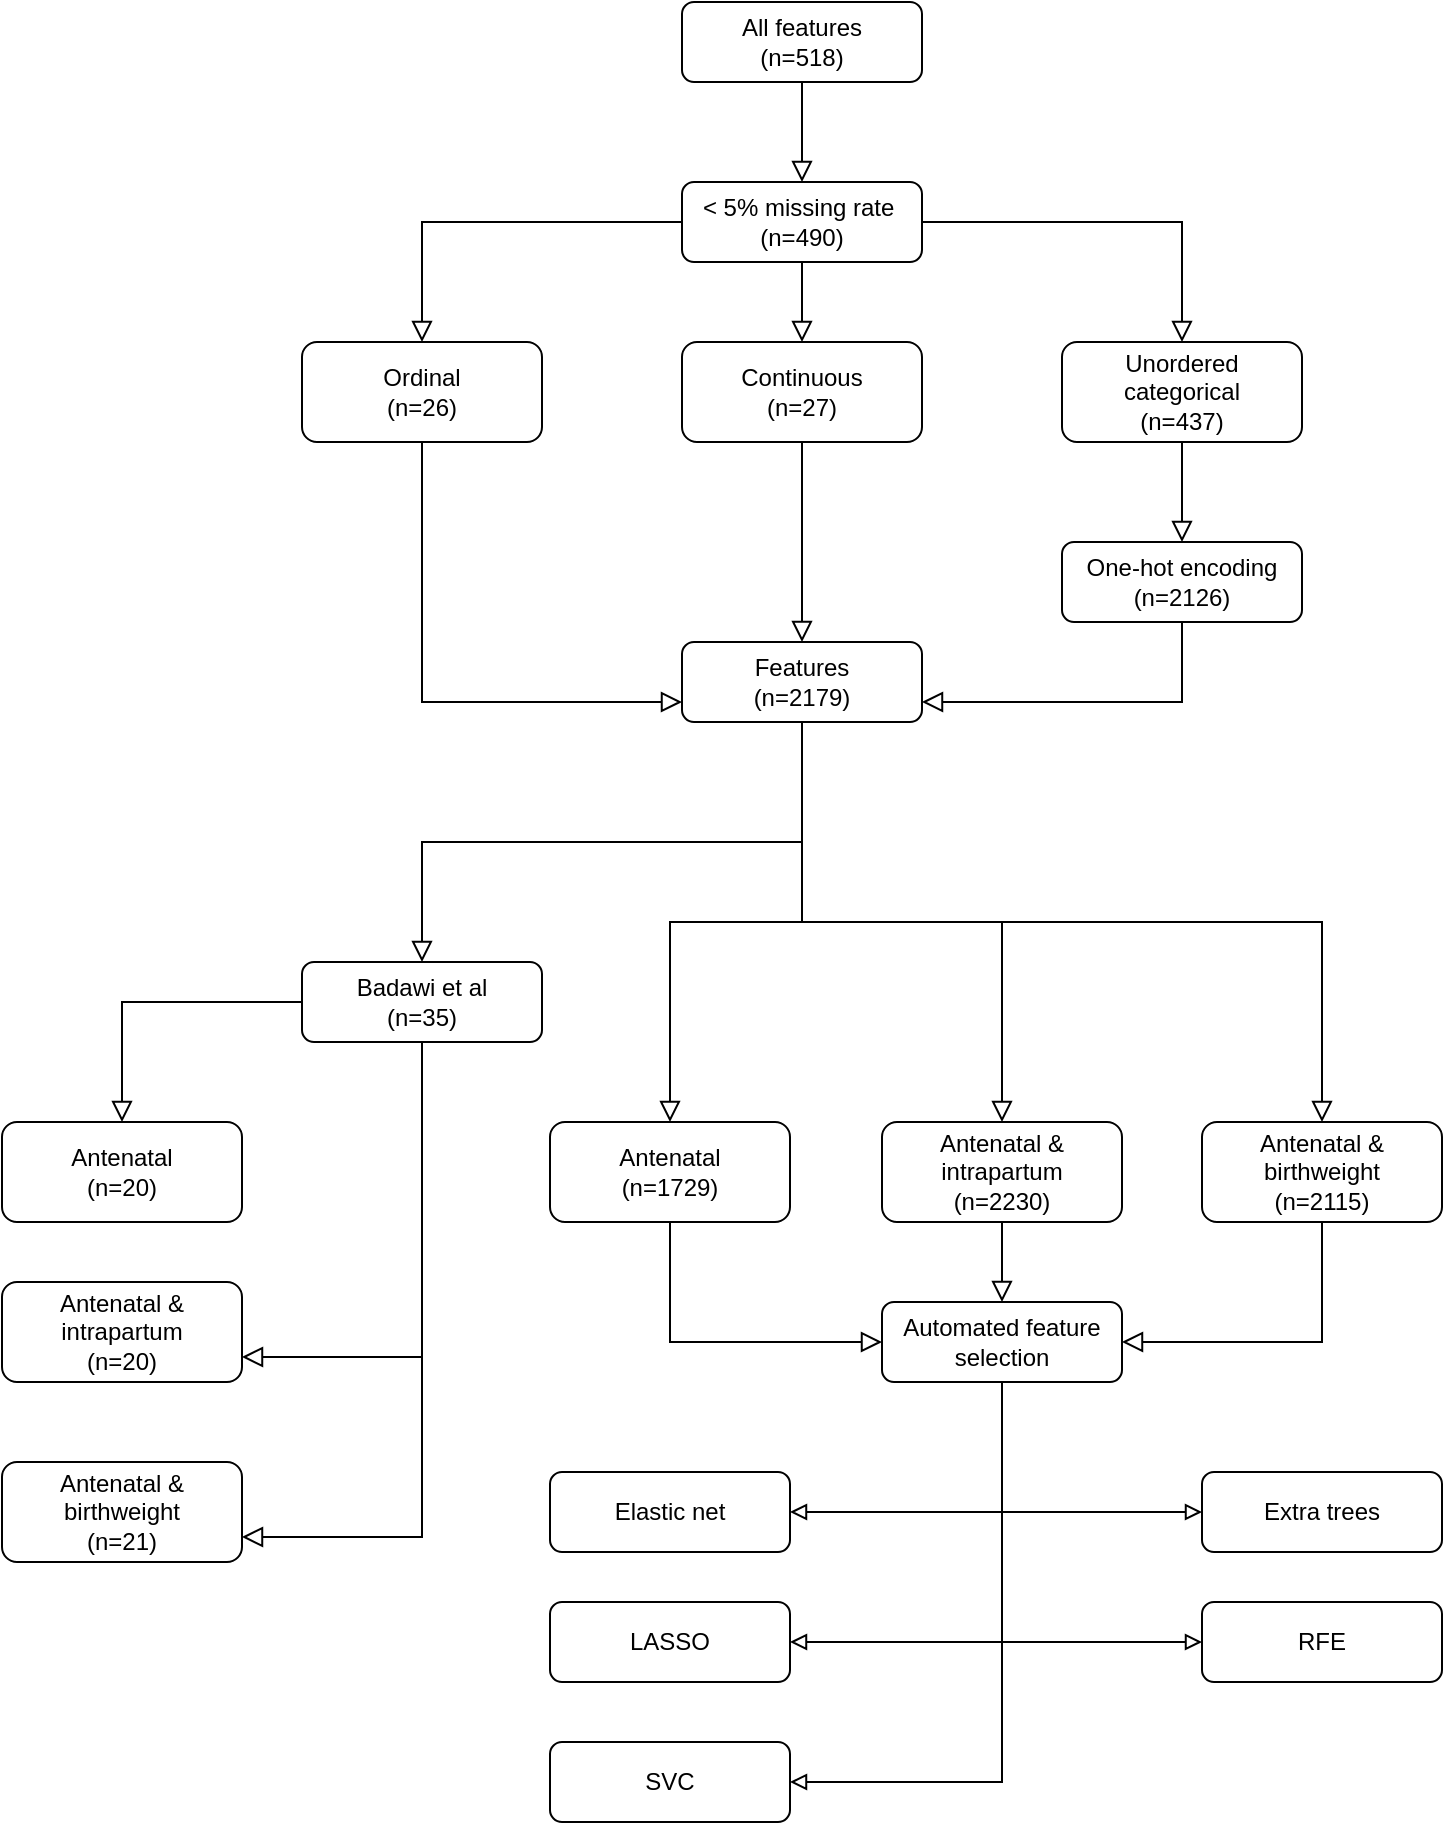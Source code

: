 <mxfile version="14.1.8" type="device"><diagram id="C5RBs43oDa-KdzZeNtuy" name="Page-1"><mxGraphModel dx="946" dy="680" grid="1" gridSize="10" guides="1" tooltips="1" connect="1" arrows="1" fold="1" page="1" pageScale="1" pageWidth="827" pageHeight="1169" math="0" shadow="0"><root><mxCell id="WIyWlLk6GJQsqaUBKTNV-0"/><mxCell id="WIyWlLk6GJQsqaUBKTNV-1" parent="WIyWlLk6GJQsqaUBKTNV-0"/><mxCell id="-1Xq6Z4K_4RbLBfClox5-34" style="edgeStyle=orthogonalEdgeStyle;rounded=0;orthogonalLoop=1;jettySize=auto;html=1;exitX=0.5;exitY=1;exitDx=0;exitDy=0;entryX=0;entryY=0.75;entryDx=0;entryDy=0;endArrow=block;endFill=0;endSize=8;" parent="WIyWlLk6GJQsqaUBKTNV-1" source="-1Xq6Z4K_4RbLBfClox5-8" target="-1Xq6Z4K_4RbLBfClox5-30" edge="1"><mxGeometry relative="1" as="geometry"/></mxCell><mxCell id="-1Xq6Z4K_4RbLBfClox5-8" value="Ordinal&lt;br&gt;(n=26)" style="rounded=1;whiteSpace=wrap;html=1;fontSize=12;glass=0;strokeWidth=1;shadow=0;" parent="WIyWlLk6GJQsqaUBKTNV-1" vertex="1"><mxGeometry x="230" y="170" width="120" height="50" as="geometry"/></mxCell><mxCell id="-1Xq6Z4K_4RbLBfClox5-9" value="Unordered categorical&lt;br&gt;(n=437)" style="rounded=1;whiteSpace=wrap;html=1;fontSize=12;glass=0;strokeWidth=1;shadow=0;" parent="WIyWlLk6GJQsqaUBKTNV-1" vertex="1"><mxGeometry x="610" y="170" width="120" height="50" as="geometry"/></mxCell><mxCell id="-1Xq6Z4K_4RbLBfClox5-10" style="edgeStyle=orthogonalEdgeStyle;rounded=0;orthogonalLoop=1;jettySize=auto;html=1;exitX=0;exitY=0.5;exitDx=0;exitDy=0;endArrow=block;endFill=0;endSize=8;" parent="WIyWlLk6GJQsqaUBKTNV-1" source="-1Xq6Z4K_4RbLBfClox5-12" target="-1Xq6Z4K_4RbLBfClox5-8" edge="1"><mxGeometry relative="1" as="geometry"><mxPoint x="350" y="110" as="sourcePoint"/></mxGeometry></mxCell><mxCell id="-1Xq6Z4K_4RbLBfClox5-11" style="edgeStyle=orthogonalEdgeStyle;rounded=0;orthogonalLoop=1;jettySize=auto;html=1;exitX=1;exitY=0.5;exitDx=0;exitDy=0;entryX=0.5;entryY=0;entryDx=0;entryDy=0;endArrow=block;endFill=0;endSize=8;" parent="WIyWlLk6GJQsqaUBKTNV-1" source="-1Xq6Z4K_4RbLBfClox5-12" target="-1Xq6Z4K_4RbLBfClox5-9" edge="1"><mxGeometry relative="1" as="geometry"><mxPoint x="610" y="110" as="sourcePoint"/></mxGeometry></mxCell><mxCell id="-1Xq6Z4K_4RbLBfClox5-27" value="" style="edgeStyle=orthogonalEdgeStyle;rounded=0;orthogonalLoop=1;jettySize=auto;html=1;endArrow=block;endFill=0;endSize=8;" parent="WIyWlLk6GJQsqaUBKTNV-1" source="-1Xq6Z4K_4RbLBfClox5-12" target="-1Xq6Z4K_4RbLBfClox5-26" edge="1"><mxGeometry relative="1" as="geometry"/></mxCell><mxCell id="-1Xq6Z4K_4RbLBfClox5-12" value="&amp;lt; 5% missing rate&amp;nbsp; (n=490)" style="rounded=1;whiteSpace=wrap;html=1;fontSize=12;glass=0;strokeWidth=1;shadow=0;" parent="WIyWlLk6GJQsqaUBKTNV-1" vertex="1"><mxGeometry x="420" y="90" width="120" height="40" as="geometry"/></mxCell><mxCell id="-1Xq6Z4K_4RbLBfClox5-20" value="" style="rounded=0;html=1;jettySize=auto;orthogonalLoop=1;fontSize=11;endArrow=block;endFill=0;endSize=8;strokeWidth=1;shadow=0;labelBackgroundColor=none;edgeStyle=orthogonalEdgeStyle;" parent="WIyWlLk6GJQsqaUBKTNV-1" edge="1"><mxGeometry relative="1" as="geometry"><mxPoint x="670" y="270" as="targetPoint"/><mxPoint x="670" y="220" as="sourcePoint"/></mxGeometry></mxCell><mxCell id="-1Xq6Z4K_4RbLBfClox5-33" style="edgeStyle=orthogonalEdgeStyle;rounded=0;orthogonalLoop=1;jettySize=auto;html=1;exitX=0.5;exitY=1;exitDx=0;exitDy=0;entryX=1;entryY=0.75;entryDx=0;entryDy=0;endArrow=block;endFill=0;endSize=8;" parent="WIyWlLk6GJQsqaUBKTNV-1" source="-1Xq6Z4K_4RbLBfClox5-25" target="-1Xq6Z4K_4RbLBfClox5-30" edge="1"><mxGeometry relative="1" as="geometry"/></mxCell><mxCell id="-1Xq6Z4K_4RbLBfClox5-25" value="One-hot encoding&lt;br&gt;(n=2126)" style="rounded=1;whiteSpace=wrap;html=1;fontSize=12;glass=0;strokeWidth=1;shadow=0;" parent="WIyWlLk6GJQsqaUBKTNV-1" vertex="1"><mxGeometry x="610" y="270" width="120" height="40" as="geometry"/></mxCell><mxCell id="-1Xq6Z4K_4RbLBfClox5-31" value="" style="edgeStyle=orthogonalEdgeStyle;rounded=0;orthogonalLoop=1;jettySize=auto;html=1;endArrow=block;endFill=0;endSize=8;" parent="WIyWlLk6GJQsqaUBKTNV-1" source="-1Xq6Z4K_4RbLBfClox5-26" target="-1Xq6Z4K_4RbLBfClox5-30" edge="1"><mxGeometry relative="1" as="geometry"/></mxCell><mxCell id="-1Xq6Z4K_4RbLBfClox5-26" value="Continuous&lt;br&gt;(n=27)" style="rounded=1;whiteSpace=wrap;html=1;fontSize=12;glass=0;strokeWidth=1;shadow=0;" parent="WIyWlLk6GJQsqaUBKTNV-1" vertex="1"><mxGeometry x="420" y="170" width="120" height="50" as="geometry"/></mxCell><mxCell id="-1Xq6Z4K_4RbLBfClox5-29" value="" style="edgeStyle=orthogonalEdgeStyle;rounded=0;orthogonalLoop=1;jettySize=auto;html=1;endArrow=block;endFill=0;endSize=8;" parent="WIyWlLk6GJQsqaUBKTNV-1" source="-1Xq6Z4K_4RbLBfClox5-28" target="-1Xq6Z4K_4RbLBfClox5-12" edge="1"><mxGeometry relative="1" as="geometry"/></mxCell><mxCell id="-1Xq6Z4K_4RbLBfClox5-28" value="All features&lt;br&gt;(n=518)" style="rounded=1;whiteSpace=wrap;html=1;fontSize=12;glass=0;strokeWidth=1;shadow=0;" parent="WIyWlLk6GJQsqaUBKTNV-1" vertex="1"><mxGeometry x="420" width="120" height="40" as="geometry"/></mxCell><mxCell id="-1Xq6Z4K_4RbLBfClox5-37" style="edgeStyle=orthogonalEdgeStyle;rounded=0;orthogonalLoop=1;jettySize=auto;html=1;exitX=0.5;exitY=1;exitDx=0;exitDy=0;entryX=0.5;entryY=0;entryDx=0;entryDy=0;endArrow=block;endFill=0;endSize=8;" parent="WIyWlLk6GJQsqaUBKTNV-1" source="-1Xq6Z4K_4RbLBfClox5-30" target="-1Xq6Z4K_4RbLBfClox5-35" edge="1"><mxGeometry relative="1" as="geometry"/></mxCell><mxCell id="-1Xq6Z4K_4RbLBfClox5-68" style="edgeStyle=orthogonalEdgeStyle;rounded=0;orthogonalLoop=1;jettySize=auto;html=1;exitX=0.5;exitY=1;exitDx=0;exitDy=0;entryX=0.5;entryY=0;entryDx=0;entryDy=0;endArrow=block;endFill=0;endSize=8;" parent="WIyWlLk6GJQsqaUBKTNV-1" source="-1Xq6Z4K_4RbLBfClox5-30" target="-1Xq6Z4K_4RbLBfClox5-62" edge="1"><mxGeometry relative="1" as="geometry"/></mxCell><mxCell id="-1Xq6Z4K_4RbLBfClox5-69" style="edgeStyle=orthogonalEdgeStyle;rounded=0;orthogonalLoop=1;jettySize=auto;html=1;exitX=0.5;exitY=1;exitDx=0;exitDy=0;entryX=0.5;entryY=0;entryDx=0;entryDy=0;endArrow=block;endFill=0;endSize=8;" parent="WIyWlLk6GJQsqaUBKTNV-1" source="-1Xq6Z4K_4RbLBfClox5-30" target="-1Xq6Z4K_4RbLBfClox5-64" edge="1"><mxGeometry relative="1" as="geometry"/></mxCell><mxCell id="-1Xq6Z4K_4RbLBfClox5-70" style="edgeStyle=orthogonalEdgeStyle;rounded=0;orthogonalLoop=1;jettySize=auto;html=1;exitX=0.5;exitY=1;exitDx=0;exitDy=0;entryX=0.5;entryY=0;entryDx=0;entryDy=0;endArrow=block;endFill=0;endSize=8;" parent="WIyWlLk6GJQsqaUBKTNV-1" source="-1Xq6Z4K_4RbLBfClox5-30" target="-1Xq6Z4K_4RbLBfClox5-65" edge="1"><mxGeometry relative="1" as="geometry"/></mxCell><mxCell id="-1Xq6Z4K_4RbLBfClox5-30" value="Features&lt;br&gt;(n=2179)" style="rounded=1;whiteSpace=wrap;html=1;fontSize=12;glass=0;strokeWidth=1;shadow=0;" parent="WIyWlLk6GJQsqaUBKTNV-1" vertex="1"><mxGeometry x="420" y="320" width="120" height="40" as="geometry"/></mxCell><mxCell id="-1Xq6Z4K_4RbLBfClox5-50" style="edgeStyle=orthogonalEdgeStyle;rounded=0;orthogonalLoop=1;jettySize=auto;html=1;exitX=0;exitY=0.5;exitDx=0;exitDy=0;entryX=0.5;entryY=0;entryDx=0;entryDy=0;endArrow=block;endFill=0;endSize=8;" parent="WIyWlLk6GJQsqaUBKTNV-1" source="-1Xq6Z4K_4RbLBfClox5-35" target="-1Xq6Z4K_4RbLBfClox5-40" edge="1"><mxGeometry relative="1" as="geometry"/></mxCell><mxCell id="-1Xq6Z4K_4RbLBfClox5-51" style="edgeStyle=orthogonalEdgeStyle;rounded=0;orthogonalLoop=1;jettySize=auto;html=1;exitX=0.5;exitY=1;exitDx=0;exitDy=0;entryX=1;entryY=0.75;entryDx=0;entryDy=0;endArrow=block;endFill=0;endSize=8;" parent="WIyWlLk6GJQsqaUBKTNV-1" source="-1Xq6Z4K_4RbLBfClox5-35" target="-1Xq6Z4K_4RbLBfClox5-44" edge="1"><mxGeometry relative="1" as="geometry"/></mxCell><mxCell id="-1Xq6Z4K_4RbLBfClox5-52" style="edgeStyle=orthogonalEdgeStyle;rounded=0;orthogonalLoop=1;jettySize=auto;html=1;exitX=0.5;exitY=1;exitDx=0;exitDy=0;entryX=1;entryY=0.75;entryDx=0;entryDy=0;endArrow=block;endFill=0;endSize=8;" parent="WIyWlLk6GJQsqaUBKTNV-1" source="-1Xq6Z4K_4RbLBfClox5-35" target="-1Xq6Z4K_4RbLBfClox5-47" edge="1"><mxGeometry relative="1" as="geometry"/></mxCell><mxCell id="-1Xq6Z4K_4RbLBfClox5-35" value="Badawi et al&lt;br&gt;(n=35)" style="rounded=1;whiteSpace=wrap;html=1;fontSize=12;glass=0;strokeWidth=1;shadow=0;" parent="WIyWlLk6GJQsqaUBKTNV-1" vertex="1"><mxGeometry x="230" y="480" width="120" height="40" as="geometry"/></mxCell><mxCell id="-1Xq6Z4K_4RbLBfClox5-40" value="Antenatal&lt;br&gt;(n=20)" style="rounded=1;whiteSpace=wrap;html=1;fontSize=12;glass=0;strokeWidth=1;shadow=0;" parent="WIyWlLk6GJQsqaUBKTNV-1" vertex="1"><mxGeometry x="80" y="560" width="120" height="50" as="geometry"/></mxCell><mxCell id="-1Xq6Z4K_4RbLBfClox5-44" value="Antenatal &amp;amp; intrapartum&lt;br&gt;(n=20)" style="rounded=1;whiteSpace=wrap;html=1;fontSize=12;glass=0;strokeWidth=1;shadow=0;" parent="WIyWlLk6GJQsqaUBKTNV-1" vertex="1"><mxGeometry x="80" y="640" width="120" height="50" as="geometry"/></mxCell><mxCell id="-1Xq6Z4K_4RbLBfClox5-47" value="Antenatal &amp;amp; birthweight&lt;br&gt;(n=21)" style="rounded=1;whiteSpace=wrap;html=1;fontSize=12;glass=0;strokeWidth=1;shadow=0;" parent="WIyWlLk6GJQsqaUBKTNV-1" vertex="1"><mxGeometry x="80" y="730" width="120" height="50" as="geometry"/></mxCell><mxCell id="-1Xq6Z4K_4RbLBfClox5-83" style="edgeStyle=orthogonalEdgeStyle;rounded=0;orthogonalLoop=1;jettySize=auto;html=1;exitX=0.5;exitY=1;exitDx=0;exitDy=0;entryX=0;entryY=0.5;entryDx=0;entryDy=0;endArrow=block;endFill=0;endSize=8;" parent="WIyWlLk6GJQsqaUBKTNV-1" source="-1Xq6Z4K_4RbLBfClox5-62" target="-1Xq6Z4K_4RbLBfClox5-73" edge="1"><mxGeometry relative="1" as="geometry"/></mxCell><mxCell id="-1Xq6Z4K_4RbLBfClox5-62" value="Antenatal&lt;br&gt;(n=1729)" style="rounded=1;whiteSpace=wrap;html=1;fontSize=12;glass=0;strokeWidth=1;shadow=0;" parent="WIyWlLk6GJQsqaUBKTNV-1" vertex="1"><mxGeometry x="354" y="560" width="120" height="50" as="geometry"/></mxCell><mxCell id="-1Xq6Z4K_4RbLBfClox5-78" style="edgeStyle=orthogonalEdgeStyle;rounded=0;orthogonalLoop=1;jettySize=auto;html=1;exitX=0.5;exitY=1;exitDx=0;exitDy=0;entryX=0.5;entryY=0;entryDx=0;entryDy=0;endArrow=block;endFill=0;endSize=8;" parent="WIyWlLk6GJQsqaUBKTNV-1" source="-1Xq6Z4K_4RbLBfClox5-64" target="-1Xq6Z4K_4RbLBfClox5-73" edge="1"><mxGeometry relative="1" as="geometry"/></mxCell><mxCell id="-1Xq6Z4K_4RbLBfClox5-64" value="Antenatal &amp;amp; intrapartum&lt;br&gt;(n=2230)" style="rounded=1;whiteSpace=wrap;html=1;fontSize=12;glass=0;strokeWidth=1;shadow=0;" parent="WIyWlLk6GJQsqaUBKTNV-1" vertex="1"><mxGeometry x="520" y="560" width="120" height="50" as="geometry"/></mxCell><mxCell id="-1Xq6Z4K_4RbLBfClox5-84" style="edgeStyle=orthogonalEdgeStyle;rounded=0;orthogonalLoop=1;jettySize=auto;html=1;exitX=0.5;exitY=1;exitDx=0;exitDy=0;entryX=1;entryY=0.5;entryDx=0;entryDy=0;endArrow=block;endFill=0;endSize=8;" parent="WIyWlLk6GJQsqaUBKTNV-1" source="-1Xq6Z4K_4RbLBfClox5-65" target="-1Xq6Z4K_4RbLBfClox5-73" edge="1"><mxGeometry relative="1" as="geometry"/></mxCell><mxCell id="-1Xq6Z4K_4RbLBfClox5-65" value="Antenatal &amp;amp; birthweight&lt;br&gt;(n=2115)" style="rounded=1;whiteSpace=wrap;html=1;fontSize=12;glass=0;strokeWidth=1;shadow=0;" parent="WIyWlLk6GJQsqaUBKTNV-1" vertex="1"><mxGeometry x="680" y="560" width="120" height="50" as="geometry"/></mxCell><mxCell id="MCERDPv9MxpLutVqs09R-1" style="edgeStyle=orthogonalEdgeStyle;rounded=0;orthogonalLoop=1;jettySize=auto;html=1;exitX=0.5;exitY=1;exitDx=0;exitDy=0;entryX=1;entryY=0.5;entryDx=0;entryDy=0;endArrow=block;endFill=0;" parent="WIyWlLk6GJQsqaUBKTNV-1" source="-1Xq6Z4K_4RbLBfClox5-73" target="MCERDPv9MxpLutVqs09R-0" edge="1"><mxGeometry relative="1" as="geometry"/></mxCell><mxCell id="MCERDPv9MxpLutVqs09R-4" style="edgeStyle=orthogonalEdgeStyle;rounded=0;orthogonalLoop=1;jettySize=auto;html=1;exitX=0.5;exitY=1;exitDx=0;exitDy=0;entryX=0;entryY=0.5;entryDx=0;entryDy=0;endArrow=block;endFill=0;" parent="WIyWlLk6GJQsqaUBKTNV-1" source="-1Xq6Z4K_4RbLBfClox5-73" target="MCERDPv9MxpLutVqs09R-3" edge="1"><mxGeometry relative="1" as="geometry"/></mxCell><mxCell id="MCERDPv9MxpLutVqs09R-5" style="edgeStyle=orthogonalEdgeStyle;rounded=0;orthogonalLoop=1;jettySize=auto;html=1;exitX=0.5;exitY=1;exitDx=0;exitDy=0;entryX=1;entryY=0.5;entryDx=0;entryDy=0;endArrow=block;endFill=0;" parent="WIyWlLk6GJQsqaUBKTNV-1" source="-1Xq6Z4K_4RbLBfClox5-73" target="MCERDPv9MxpLutVqs09R-2" edge="1"><mxGeometry relative="1" as="geometry"/></mxCell><mxCell id="MCERDPv9MxpLutVqs09R-8" style="edgeStyle=orthogonalEdgeStyle;rounded=0;orthogonalLoop=1;jettySize=auto;html=1;exitX=0.5;exitY=1;exitDx=0;exitDy=0;entryX=0;entryY=0.5;entryDx=0;entryDy=0;endArrow=block;endFill=0;" parent="WIyWlLk6GJQsqaUBKTNV-1" source="-1Xq6Z4K_4RbLBfClox5-73" target="MCERDPv9MxpLutVqs09R-7" edge="1"><mxGeometry relative="1" as="geometry"/></mxCell><mxCell id="MCERDPv9MxpLutVqs09R-10" style="edgeStyle=orthogonalEdgeStyle;rounded=0;orthogonalLoop=1;jettySize=auto;html=1;exitX=0.5;exitY=1;exitDx=0;exitDy=0;entryX=1;entryY=0.5;entryDx=0;entryDy=0;endArrow=block;endFill=0;" parent="WIyWlLk6GJQsqaUBKTNV-1" source="-1Xq6Z4K_4RbLBfClox5-73" target="MCERDPv9MxpLutVqs09R-9" edge="1"><mxGeometry relative="1" as="geometry"/></mxCell><mxCell id="-1Xq6Z4K_4RbLBfClox5-73" value="Automated feature selection" style="rounded=1;whiteSpace=wrap;html=1;fontSize=12;glass=0;strokeWidth=1;shadow=0;" parent="WIyWlLk6GJQsqaUBKTNV-1" vertex="1"><mxGeometry x="520" y="650" width="120" height="40" as="geometry"/></mxCell><mxCell id="MCERDPv9MxpLutVqs09R-0" value="Elastic net" style="rounded=1;whiteSpace=wrap;html=1;fontSize=12;glass=0;strokeWidth=1;shadow=0;" parent="WIyWlLk6GJQsqaUBKTNV-1" vertex="1"><mxGeometry x="354" y="735" width="120" height="40" as="geometry"/></mxCell><mxCell id="MCERDPv9MxpLutVqs09R-2" value="LASSO" style="rounded=1;whiteSpace=wrap;html=1;fontSize=12;glass=0;strokeWidth=1;shadow=0;" parent="WIyWlLk6GJQsqaUBKTNV-1" vertex="1"><mxGeometry x="354" y="800" width="120" height="40" as="geometry"/></mxCell><mxCell id="MCERDPv9MxpLutVqs09R-3" value="Extra trees" style="rounded=1;whiteSpace=wrap;html=1;fontSize=12;glass=0;strokeWidth=1;shadow=0;" parent="WIyWlLk6GJQsqaUBKTNV-1" vertex="1"><mxGeometry x="680" y="735" width="120" height="40" as="geometry"/></mxCell><mxCell id="MCERDPv9MxpLutVqs09R-7" value="RFE" style="rounded=1;whiteSpace=wrap;html=1;fontSize=12;glass=0;strokeWidth=1;shadow=0;" parent="WIyWlLk6GJQsqaUBKTNV-1" vertex="1"><mxGeometry x="680" y="800" width="120" height="40" as="geometry"/></mxCell><mxCell id="MCERDPv9MxpLutVqs09R-9" value="SVC" style="rounded=1;whiteSpace=wrap;html=1;fontSize=12;glass=0;strokeWidth=1;shadow=0;" parent="WIyWlLk6GJQsqaUBKTNV-1" vertex="1"><mxGeometry x="354" y="870" width="120" height="40" as="geometry"/></mxCell></root></mxGraphModel></diagram></mxfile>